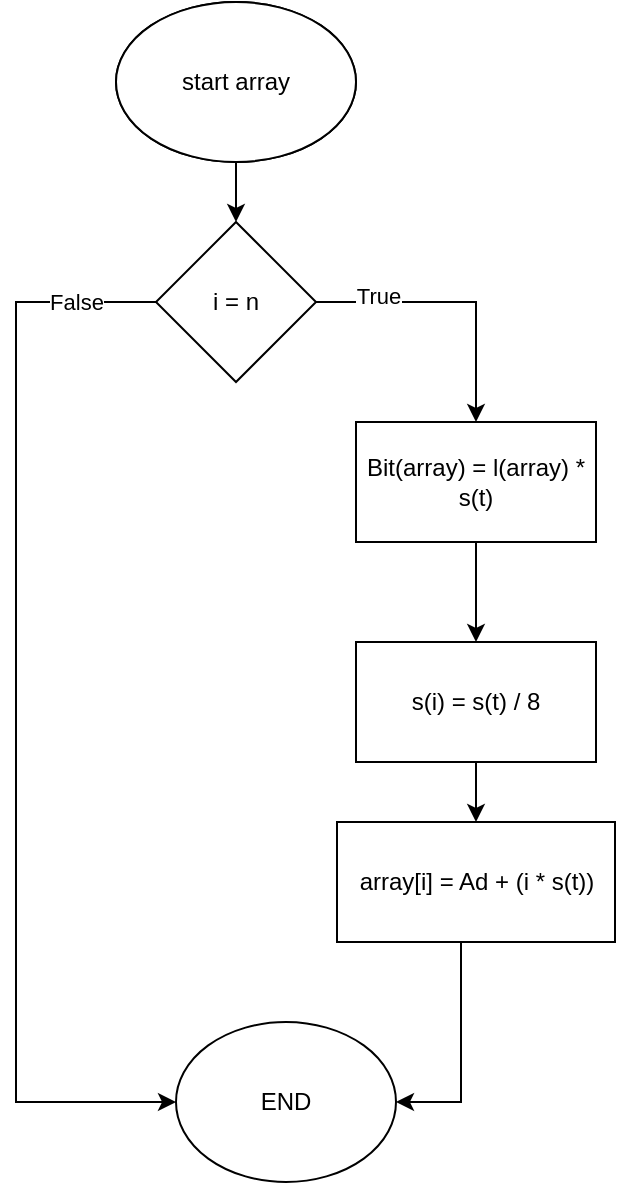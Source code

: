 <mxfile version="28.1.1">
  <diagram name="Page-1" id="z3nufSRb0V5E_DxjBPnv">
    <mxGraphModel dx="1096" dy="-958" grid="1" gridSize="10" guides="1" tooltips="1" connect="1" arrows="1" fold="1" page="1" pageScale="1" pageWidth="850" pageHeight="1100" math="0" shadow="0">
      <root>
        <mxCell id="0" />
        <mxCell id="1" parent="0" />
        <mxCell id="qAATRUQkWlv7QX_gAnNA-16" value="" style="ellipse;whiteSpace=wrap;html=1;" vertex="1" parent="1">
          <mxGeometry x="-510" y="1200" width="120" height="80" as="geometry" />
        </mxCell>
        <mxCell id="qAATRUQkWlv7QX_gAnNA-19" value="" style="edgeStyle=orthogonalEdgeStyle;rounded=0;orthogonalLoop=1;jettySize=auto;html=1;" edge="1" parent="1" source="qAATRUQkWlv7QX_gAnNA-17" target="qAATRUQkWlv7QX_gAnNA-18">
          <mxGeometry relative="1" as="geometry" />
        </mxCell>
        <mxCell id="qAATRUQkWlv7QX_gAnNA-17" value="start array" style="ellipse;whiteSpace=wrap;html=1;" vertex="1" parent="1">
          <mxGeometry x="-510" y="1200" width="120" height="80" as="geometry" />
        </mxCell>
        <mxCell id="qAATRUQkWlv7QX_gAnNA-28" value="" style="edgeStyle=orthogonalEdgeStyle;rounded=0;orthogonalLoop=1;jettySize=auto;html=1;" edge="1" parent="1" source="qAATRUQkWlv7QX_gAnNA-18" target="qAATRUQkWlv7QX_gAnNA-27">
          <mxGeometry relative="1" as="geometry" />
        </mxCell>
        <mxCell id="qAATRUQkWlv7QX_gAnNA-32" value="True" style="edgeLabel;html=1;align=center;verticalAlign=middle;resizable=0;points=[];" vertex="1" connectable="0" parent="qAATRUQkWlv7QX_gAnNA-28">
          <mxGeometry x="-0.56" y="3" relative="1" as="geometry">
            <mxPoint as="offset" />
          </mxGeometry>
        </mxCell>
        <mxCell id="qAATRUQkWlv7QX_gAnNA-41" value="" style="edgeStyle=orthogonalEdgeStyle;rounded=0;orthogonalLoop=1;jettySize=auto;html=1;" edge="1" parent="1" source="qAATRUQkWlv7QX_gAnNA-18" target="qAATRUQkWlv7QX_gAnNA-40">
          <mxGeometry relative="1" as="geometry">
            <Array as="points">
              <mxPoint x="-560" y="1350" />
              <mxPoint x="-560" y="1750" />
            </Array>
          </mxGeometry>
        </mxCell>
        <mxCell id="qAATRUQkWlv7QX_gAnNA-42" value="False" style="edgeLabel;html=1;align=center;verticalAlign=middle;resizable=0;points=[];" vertex="1" connectable="0" parent="qAATRUQkWlv7QX_gAnNA-41">
          <mxGeometry x="-0.755" relative="1" as="geometry">
            <mxPoint x="27" as="offset" />
          </mxGeometry>
        </mxCell>
        <mxCell id="qAATRUQkWlv7QX_gAnNA-18" value="i = n" style="rhombus;whiteSpace=wrap;html=1;" vertex="1" parent="1">
          <mxGeometry x="-490" y="1310" width="80" height="80" as="geometry" />
        </mxCell>
        <mxCell id="qAATRUQkWlv7QX_gAnNA-31" value="" style="edgeStyle=orthogonalEdgeStyle;rounded=0;orthogonalLoop=1;jettySize=auto;html=1;" edge="1" parent="1" source="qAATRUQkWlv7QX_gAnNA-27" target="qAATRUQkWlv7QX_gAnNA-30">
          <mxGeometry relative="1" as="geometry" />
        </mxCell>
        <mxCell id="qAATRUQkWlv7QX_gAnNA-27" value="Bit(array) = l(array) * s(t)" style="whiteSpace=wrap;html=1;" vertex="1" parent="1">
          <mxGeometry x="-390" y="1410" width="120" height="60" as="geometry" />
        </mxCell>
        <mxCell id="qAATRUQkWlv7QX_gAnNA-36" value="" style="edgeStyle=orthogonalEdgeStyle;rounded=0;orthogonalLoop=1;jettySize=auto;html=1;" edge="1" parent="1" source="qAATRUQkWlv7QX_gAnNA-30" target="qAATRUQkWlv7QX_gAnNA-35">
          <mxGeometry relative="1" as="geometry" />
        </mxCell>
        <mxCell id="qAATRUQkWlv7QX_gAnNA-30" value="s(i) = s(t) / 8" style="whiteSpace=wrap;html=1;" vertex="1" parent="1">
          <mxGeometry x="-390" y="1520" width="120" height="60" as="geometry" />
        </mxCell>
        <mxCell id="qAATRUQkWlv7QX_gAnNA-43" style="edgeStyle=orthogonalEdgeStyle;rounded=0;orthogonalLoop=1;jettySize=auto;html=1;entryX=1;entryY=0.5;entryDx=0;entryDy=0;" edge="1" parent="1" target="qAATRUQkWlv7QX_gAnNA-40">
          <mxGeometry relative="1" as="geometry">
            <mxPoint x="-305" y="1630" as="sourcePoint" />
          </mxGeometry>
        </mxCell>
        <mxCell id="qAATRUQkWlv7QX_gAnNA-35" value="array[i] = Ad + (i * s(t))" style="whiteSpace=wrap;html=1;" vertex="1" parent="1">
          <mxGeometry x="-399.5" y="1610" width="139" height="60" as="geometry" />
        </mxCell>
        <mxCell id="qAATRUQkWlv7QX_gAnNA-40" value="END" style="ellipse;whiteSpace=wrap;html=1;" vertex="1" parent="1">
          <mxGeometry x="-480" y="1710" width="110" height="80" as="geometry" />
        </mxCell>
      </root>
    </mxGraphModel>
  </diagram>
</mxfile>

